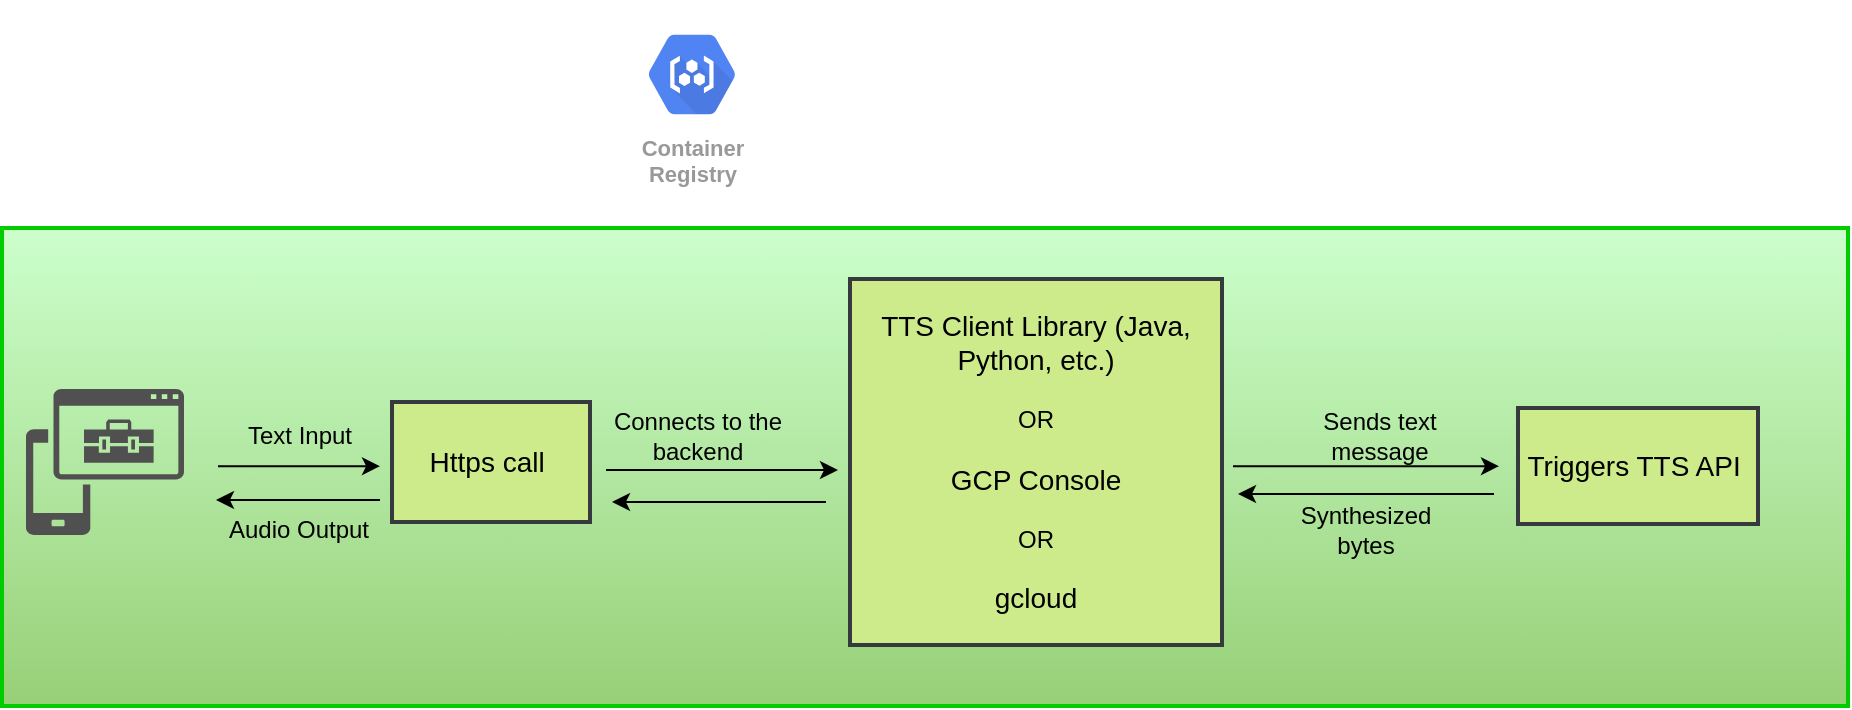 <mxfile version="14.5.8" type="device" pages="2"><diagram id="1AjeHdbzunoy2dRgW_rD" name="Page-1"><mxGraphModel dx="1007" dy="474" grid="0" gridSize="10" guides="1" tooltips="1" connect="1" arrows="1" fold="1" page="1" pageScale="1" pageWidth="2339" pageHeight="3300" math="0" shadow="0"><root><mxCell id="0"/><mxCell id="1" parent="0"/><mxCell id="3DrFEAPYHbsUde2jqs5v-23" value="" style="rounded=0;whiteSpace=wrap;html=1;strokeWidth=2;gradientColor=#97d077;strokeColor=#00CC00;fillColor=#CCFFCC;" vertex="1" parent="1"><mxGeometry x="18" y="132" width="923" height="239" as="geometry"/></mxCell><mxCell id="3DrFEAPYHbsUde2jqs5v-2" value="" style="shape=image;verticalLabelPosition=bottom;labelBackgroundColor=#ffffff;verticalAlign=top;aspect=fixed;imageAspect=0;image=https://image.flaticon.com/icons/png/128/3545/3545527.png;" vertex="1" parent="1"><mxGeometry x="74" y="18" width="89" height="89" as="geometry"/></mxCell><mxCell id="3DrFEAPYHbsUde2jqs5v-4" value="&lt;font style=&quot;font-size: 14px&quot;&gt;Https call&amp;nbsp;&lt;/font&gt;" style="rounded=0;whiteSpace=wrap;html=1;strokeWidth=2;fillColor=#cdeb8b;strokeColor=#36393d;" vertex="1" parent="1"><mxGeometry x="213" y="219" width="99" height="60" as="geometry"/></mxCell><mxCell id="3DrFEAPYHbsUde2jqs5v-6" value="&lt;font&gt;&lt;span style=&quot;font-size: 14px&quot;&gt;TTS Client Library (Java, Python, etc.)&lt;/span&gt;&lt;br&gt;&lt;br&gt;&lt;font style=&quot;font-size: 12px&quot;&gt;OR&lt;/font&gt;&lt;br&gt;&lt;br&gt;&lt;span style=&quot;font-size: 14px&quot;&gt;GCP Console&lt;/span&gt;&lt;br&gt;&lt;br&gt;&lt;font style=&quot;font-size: 12px&quot;&gt;OR&lt;/font&gt;&lt;br&gt;&lt;br&gt;&lt;span style=&quot;font-size: 14px&quot;&gt;gcloud&lt;/span&gt;&lt;/font&gt;" style="rounded=0;whiteSpace=wrap;html=1;strokeWidth=2;strokeColor=#36393d;fillColor=#cdeb8b;" vertex="1" parent="1"><mxGeometry x="442" y="157.5" width="186" height="183" as="geometry"/></mxCell><mxCell id="3DrFEAPYHbsUde2jqs5v-9" value="&lt;font style=&quot;font-size: 14px&quot;&gt;Triggers TTS API&amp;nbsp;&lt;/font&gt;" style="rounded=0;whiteSpace=wrap;html=1;strokeWidth=2;strokeColor=#36393d;fillColor=#cdeb8b;" vertex="1" parent="1"><mxGeometry x="776" y="222" width="120" height="58" as="geometry"/></mxCell><mxCell id="3DrFEAPYHbsUde2jqs5v-10" value="" style="endArrow=classic;html=1;" edge="1" parent="1"><mxGeometry width="50" height="50" relative="1" as="geometry"><mxPoint x="126" y="251.07" as="sourcePoint"/><mxPoint x="207" y="251.07" as="targetPoint"/></mxGeometry></mxCell><mxCell id="3DrFEAPYHbsUde2jqs5v-11" value="" style="endArrow=classic;html=1;" edge="1" parent="1"><mxGeometry width="50" height="50" relative="1" as="geometry"><mxPoint x="207" y="268" as="sourcePoint"/><mxPoint x="125" y="268" as="targetPoint"/></mxGeometry></mxCell><mxCell id="3DrFEAPYHbsUde2jqs5v-13" value="" style="endArrow=classic;html=1;" edge="1" parent="1"><mxGeometry width="50" height="50" relative="1" as="geometry"><mxPoint x="633.5" y="251.07" as="sourcePoint"/><mxPoint x="766.5" y="251.07" as="targetPoint"/></mxGeometry></mxCell><mxCell id="3DrFEAPYHbsUde2jqs5v-14" value="" style="endArrow=classic;html=1;" edge="1" parent="1"><mxGeometry width="50" height="50" relative="1" as="geometry"><mxPoint x="320" y="253" as="sourcePoint"/><mxPoint x="436" y="253" as="targetPoint"/></mxGeometry></mxCell><mxCell id="3DrFEAPYHbsUde2jqs5v-16" value="" style="endArrow=classic;html=1;" edge="1" parent="1"><mxGeometry width="50" height="50" relative="1" as="geometry"><mxPoint x="764" y="265" as="sourcePoint"/><mxPoint x="636" y="265" as="targetPoint"/></mxGeometry></mxCell><mxCell id="3DrFEAPYHbsUde2jqs5v-17" value="Text Input" style="text;html=1;strokeColor=none;fillColor=none;align=center;verticalAlign=middle;whiteSpace=wrap;rounded=0;" vertex="1" parent="1"><mxGeometry x="135.5" y="226" width="62" height="20" as="geometry"/></mxCell><mxCell id="3DrFEAPYHbsUde2jqs5v-18" value="Audio Output" style="text;html=1;strokeColor=none;fillColor=none;align=center;verticalAlign=middle;whiteSpace=wrap;rounded=0;" vertex="1" parent="1"><mxGeometry x="124" y="273" width="85" height="20" as="geometry"/></mxCell><mxCell id="3DrFEAPYHbsUde2jqs5v-20" value="Connects to the backend" style="text;html=1;strokeColor=none;fillColor=none;align=center;verticalAlign=middle;whiteSpace=wrap;rounded=0;" vertex="1" parent="1"><mxGeometry x="318" y="222" width="96" height="28" as="geometry"/></mxCell><mxCell id="3DrFEAPYHbsUde2jqs5v-21" value="Sends text message" style="text;html=1;strokeColor=none;fillColor=none;align=center;verticalAlign=middle;whiteSpace=wrap;rounded=0;" vertex="1" parent="1"><mxGeometry x="674" y="226" width="66" height="20" as="geometry"/></mxCell><mxCell id="3DrFEAPYHbsUde2jqs5v-22" value="Synthesized bytes" style="text;html=1;strokeColor=none;fillColor=none;align=center;verticalAlign=middle;whiteSpace=wrap;rounded=0;" vertex="1" parent="1"><mxGeometry x="680" y="273" width="40" height="20" as="geometry"/></mxCell><mxCell id="3DrFEAPYHbsUde2jqs5v-24" value="Container&#10;Registry" style="html=1;fillColor=#5184F3;strokeColor=none;verticalAlign=top;labelPosition=center;verticalLabelPosition=bottom;align=center;spacingTop=-6;fontSize=11;fontStyle=1;fontColor=#999999;shape=mxgraph.gcp2.hexIcon;prIcon=container_registry" vertex="1" parent="1"><mxGeometry x="330" y="26" width="66" height="58.5" as="geometry"/></mxCell><mxCell id="3DrFEAPYHbsUde2jqs5v-25" value="" style="pointerEvents=1;shadow=0;dashed=0;html=1;strokeColor=none;labelPosition=center;verticalLabelPosition=bottom;verticalAlign=top;align=center;fillColor=#505050;shape=mxgraph.mscae.intune.intune_mobile_application_management" vertex="1" parent="1"><mxGeometry x="30" y="212.5" width="79" height="73" as="geometry"/></mxCell><mxCell id="3DrFEAPYHbsUde2jqs5v-27" value="" style="endArrow=classic;html=1;" edge="1" parent="1"><mxGeometry width="50" height="50" relative="1" as="geometry"><mxPoint x="430" y="269" as="sourcePoint"/><mxPoint x="323" y="269" as="targetPoint"/></mxGeometry></mxCell></root></mxGraphModel></diagram><diagram id="0cJIz7ZMHmD-OdOIdqZ6" name="Page-2"><mxGraphModel dx="946" dy="511" grid="0" gridSize="10" guides="1" tooltips="1" connect="1" arrows="1" fold="1" page="1" pageScale="1" pageWidth="2339" pageHeight="3300" math="0" shadow="0"><root><mxCell id="y9f4cH8MtAgvdEFKaGgy-0"/><mxCell id="y9f4cH8MtAgvdEFKaGgy-1" parent="y9f4cH8MtAgvdEFKaGgy-0"/><mxCell id="y9f4cH8MtAgvdEFKaGgy-3" style="edgeStyle=orthogonalEdgeStyle;rounded=0;orthogonalLoop=1;jettySize=auto;html=1;" edge="1" parent="y9f4cH8MtAgvdEFKaGgy-1" source="y9f4cH8MtAgvdEFKaGgy-2" target="y9f4cH8MtAgvdEFKaGgy-4"><mxGeometry relative="1" as="geometry"><mxPoint x="331" y="191.5" as="targetPoint"/></mxGeometry></mxCell><mxCell id="y9f4cH8MtAgvdEFKaGgy-2" value="Cloud Build" style="html=1;fillColor=#5184F3;strokeColor=none;verticalAlign=top;labelPosition=center;verticalLabelPosition=bottom;align=center;spacingTop=-6;fontSize=11;fontStyle=1;fontColor=#999999;shape=mxgraph.gcp2.hexIcon;prIcon=container_builder" vertex="1" parent="y9f4cH8MtAgvdEFKaGgy-1"><mxGeometry x="156" y="146" width="101" height="91" as="geometry"/></mxCell><mxCell id="y9f4cH8MtAgvdEFKaGgy-4" value="Container&#10;Registry" style="html=1;fillColor=#5184F3;strokeColor=none;verticalAlign=top;labelPosition=center;verticalLabelPosition=bottom;align=center;spacingTop=-6;fontSize=11;fontStyle=1;fontColor=#999999;shape=mxgraph.gcp2.hexIcon;prIcon=container_registry" vertex="1" parent="y9f4cH8MtAgvdEFKaGgy-1"><mxGeometry x="344" y="148" width="99" height="88" as="geometry"/></mxCell></root></mxGraphModel></diagram></mxfile>